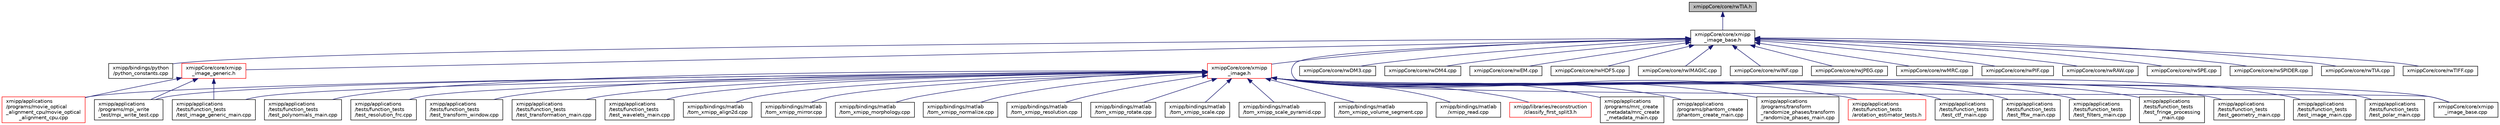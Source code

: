 digraph "xmippCore/core/rwTIA.h"
{
  edge [fontname="Helvetica",fontsize="10",labelfontname="Helvetica",labelfontsize="10"];
  node [fontname="Helvetica",fontsize="10",shape=record];
  Node1 [label="xmippCore/core/rwTIA.h",height=0.2,width=0.4,color="black", fillcolor="grey75", style="filled", fontcolor="black"];
  Node1 -> Node2 [dir="back",color="midnightblue",fontsize="10",style="solid",fontname="Helvetica"];
  Node2 [label="xmippCore/core/xmipp\l_image_base.h",height=0.2,width=0.4,color="black", fillcolor="white", style="filled",URL="$xmipp__image__base_8h.html"];
  Node2 -> Node3 [dir="back",color="midnightblue",fontsize="10",style="solid",fontname="Helvetica"];
  Node3 [label="xmipp/bindings/python\l/python_constants.cpp",height=0.2,width=0.4,color="black", fillcolor="white", style="filled",URL="$python__constants_8cpp.html"];
  Node2 -> Node4 [dir="back",color="midnightblue",fontsize="10",style="solid",fontname="Helvetica"];
  Node4 [label="xmippCore/core/xmipp\l_image.h",height=0.2,width=0.4,color="red", fillcolor="white", style="filled",URL="$xmipp__image_8h.html"];
  Node4 -> Node5 [dir="back",color="midnightblue",fontsize="10",style="solid",fontname="Helvetica"];
  Node5 [label="xmipp/libraries/reconstruction\l/classify_first_split3.h",height=0.2,width=0.4,color="red", fillcolor="white", style="filled",URL="$classify__first__split3_8h.html"];
  Node4 -> Node8 [dir="back",color="midnightblue",fontsize="10",style="solid",fontname="Helvetica"];
  Node8 [label="xmipp/applications\l/programs/movie_optical\l_alignment_cpu/movie_optical\l_alignment_cpu.cpp",height=0.2,width=0.4,color="red", fillcolor="white", style="filled",URL="$movie__optical__alignment__cpu_8cpp.html"];
  Node4 -> Node10 [dir="back",color="midnightblue",fontsize="10",style="solid",fontname="Helvetica"];
  Node10 [label="xmipp/applications\l/programs/mpi_write\l_test/mpi_write_test.cpp",height=0.2,width=0.4,color="black", fillcolor="white", style="filled",URL="$mpi__write__test_8cpp.html"];
  Node4 -> Node11 [dir="back",color="midnightblue",fontsize="10",style="solid",fontname="Helvetica"];
  Node11 [label="xmipp/applications\l/programs/mrc_create\l_metadata/mrc_create\l_metadata_main.cpp",height=0.2,width=0.4,color="black", fillcolor="white", style="filled",URL="$mrc__create__metadata__main_8cpp.html"];
  Node4 -> Node12 [dir="back",color="midnightblue",fontsize="10",style="solid",fontname="Helvetica"];
  Node12 [label="xmipp/applications\l/programs/phantom_create\l/phantom_create_main.cpp",height=0.2,width=0.4,color="black", fillcolor="white", style="filled",URL="$phantom__create__main_8cpp.html"];
  Node4 -> Node13 [dir="back",color="midnightblue",fontsize="10",style="solid",fontname="Helvetica"];
  Node13 [label="xmipp/applications\l/programs/transform\l_randomize_phases/transform\l_randomize_phases_main.cpp",height=0.2,width=0.4,color="black", fillcolor="white", style="filled",URL="$transform__randomize__phases__main_8cpp.html"];
  Node4 -> Node14 [dir="back",color="midnightblue",fontsize="10",style="solid",fontname="Helvetica"];
  Node14 [label="xmipp/applications\l/tests/function_tests\l/arotation_estimator_tests.h",height=0.2,width=0.4,color="red", fillcolor="white", style="filled",URL="$arotation__estimator__tests_8h.html"];
  Node4 -> Node17 [dir="back",color="midnightblue",fontsize="10",style="solid",fontname="Helvetica"];
  Node17 [label="xmipp/applications\l/tests/function_tests\l/test_ctf_main.cpp",height=0.2,width=0.4,color="black", fillcolor="white", style="filled",URL="$test__ctf__main_8cpp.html"];
  Node4 -> Node18 [dir="back",color="midnightblue",fontsize="10",style="solid",fontname="Helvetica"];
  Node18 [label="xmipp/applications\l/tests/function_tests\l/test_fftw_main.cpp",height=0.2,width=0.4,color="black", fillcolor="white", style="filled",URL="$test__fftw__main_8cpp.html"];
  Node4 -> Node19 [dir="back",color="midnightblue",fontsize="10",style="solid",fontname="Helvetica"];
  Node19 [label="xmipp/applications\l/tests/function_tests\l/test_filters_main.cpp",height=0.2,width=0.4,color="black", fillcolor="white", style="filled",URL="$test__filters__main_8cpp.html"];
  Node4 -> Node20 [dir="back",color="midnightblue",fontsize="10",style="solid",fontname="Helvetica"];
  Node20 [label="xmipp/applications\l/tests/function_tests\l/test_fringe_processing\l_main.cpp",height=0.2,width=0.4,color="black", fillcolor="white", style="filled",URL="$test__fringe__processing__main_8cpp.html"];
  Node4 -> Node21 [dir="back",color="midnightblue",fontsize="10",style="solid",fontname="Helvetica"];
  Node21 [label="xmipp/applications\l/tests/function_tests\l/test_geometry_main.cpp",height=0.2,width=0.4,color="black", fillcolor="white", style="filled",URL="$test__geometry__main_8cpp.html"];
  Node4 -> Node22 [dir="back",color="midnightblue",fontsize="10",style="solid",fontname="Helvetica"];
  Node22 [label="xmipp/applications\l/tests/function_tests\l/test_image_generic_main.cpp",height=0.2,width=0.4,color="black", fillcolor="white", style="filled",URL="$test__image__generic__main_8cpp.html"];
  Node4 -> Node23 [dir="back",color="midnightblue",fontsize="10",style="solid",fontname="Helvetica"];
  Node23 [label="xmipp/applications\l/tests/function_tests\l/test_image_main.cpp",height=0.2,width=0.4,color="black", fillcolor="white", style="filled",URL="$test__image__main_8cpp.html"];
  Node4 -> Node24 [dir="back",color="midnightblue",fontsize="10",style="solid",fontname="Helvetica"];
  Node24 [label="xmipp/applications\l/tests/function_tests\l/test_polar_main.cpp",height=0.2,width=0.4,color="black", fillcolor="white", style="filled",URL="$test__polar__main_8cpp.html"];
  Node4 -> Node25 [dir="back",color="midnightblue",fontsize="10",style="solid",fontname="Helvetica"];
  Node25 [label="xmipp/applications\l/tests/function_tests\l/test_polynomials_main.cpp",height=0.2,width=0.4,color="black", fillcolor="white", style="filled",URL="$test__polynomials__main_8cpp.html"];
  Node4 -> Node26 [dir="back",color="midnightblue",fontsize="10",style="solid",fontname="Helvetica"];
  Node26 [label="xmipp/applications\l/tests/function_tests\l/test_resolution_frc.cpp",height=0.2,width=0.4,color="black", fillcolor="white", style="filled",URL="$test__resolution__frc_8cpp.html"];
  Node4 -> Node27 [dir="back",color="midnightblue",fontsize="10",style="solid",fontname="Helvetica"];
  Node27 [label="xmipp/applications\l/tests/function_tests\l/test_transform_window.cpp",height=0.2,width=0.4,color="black", fillcolor="white", style="filled",URL="$test__transform__window_8cpp.html"];
  Node4 -> Node28 [dir="back",color="midnightblue",fontsize="10",style="solid",fontname="Helvetica"];
  Node28 [label="xmipp/applications\l/tests/function_tests\l/test_transformation_main.cpp",height=0.2,width=0.4,color="black", fillcolor="white", style="filled",URL="$test__transformation__main_8cpp.html"];
  Node4 -> Node29 [dir="back",color="midnightblue",fontsize="10",style="solid",fontname="Helvetica"];
  Node29 [label="xmipp/applications\l/tests/function_tests\l/test_wavelets_main.cpp",height=0.2,width=0.4,color="black", fillcolor="white", style="filled",URL="$test__wavelets__main_8cpp.html"];
  Node4 -> Node30 [dir="back",color="midnightblue",fontsize="10",style="solid",fontname="Helvetica"];
  Node30 [label="xmipp/bindings/matlab\l/tom_xmipp_align2d.cpp",height=0.2,width=0.4,color="black", fillcolor="white", style="filled",URL="$tom__xmipp__align2d_8cpp.html"];
  Node4 -> Node31 [dir="back",color="midnightblue",fontsize="10",style="solid",fontname="Helvetica"];
  Node31 [label="xmipp/bindings/matlab\l/tom_xmipp_mirror.cpp",height=0.2,width=0.4,color="black", fillcolor="white", style="filled",URL="$tom__xmipp__mirror_8cpp.html"];
  Node4 -> Node32 [dir="back",color="midnightblue",fontsize="10",style="solid",fontname="Helvetica"];
  Node32 [label="xmipp/bindings/matlab\l/tom_xmipp_morphology.cpp",height=0.2,width=0.4,color="black", fillcolor="white", style="filled",URL="$tom__xmipp__morphology_8cpp.html"];
  Node4 -> Node33 [dir="back",color="midnightblue",fontsize="10",style="solid",fontname="Helvetica"];
  Node33 [label="xmipp/bindings/matlab\l/tom_xmipp_normalize.cpp",height=0.2,width=0.4,color="black", fillcolor="white", style="filled",URL="$tom__xmipp__normalize_8cpp.html"];
  Node4 -> Node34 [dir="back",color="midnightblue",fontsize="10",style="solid",fontname="Helvetica"];
  Node34 [label="xmipp/bindings/matlab\l/tom_xmipp_resolution.cpp",height=0.2,width=0.4,color="black", fillcolor="white", style="filled",URL="$tom__xmipp__resolution_8cpp.html"];
  Node4 -> Node35 [dir="back",color="midnightblue",fontsize="10",style="solid",fontname="Helvetica"];
  Node35 [label="xmipp/bindings/matlab\l/tom_xmipp_rotate.cpp",height=0.2,width=0.4,color="black", fillcolor="white", style="filled",URL="$tom__xmipp__rotate_8cpp.html"];
  Node4 -> Node36 [dir="back",color="midnightblue",fontsize="10",style="solid",fontname="Helvetica"];
  Node36 [label="xmipp/bindings/matlab\l/tom_xmipp_scale.cpp",height=0.2,width=0.4,color="black", fillcolor="white", style="filled",URL="$tom__xmipp__scale_8cpp.html"];
  Node4 -> Node37 [dir="back",color="midnightblue",fontsize="10",style="solid",fontname="Helvetica"];
  Node37 [label="xmipp/bindings/matlab\l/tom_xmipp_scale_pyramid.cpp",height=0.2,width=0.4,color="black", fillcolor="white", style="filled",URL="$tom__xmipp__scale__pyramid_8cpp.html"];
  Node4 -> Node38 [dir="back",color="midnightblue",fontsize="10",style="solid",fontname="Helvetica"];
  Node38 [label="xmipp/bindings/matlab\l/tom_xmipp_volume_segment.cpp",height=0.2,width=0.4,color="black", fillcolor="white", style="filled",URL="$tom__xmipp__volume__segment_8cpp.html"];
  Node4 -> Node39 [dir="back",color="midnightblue",fontsize="10",style="solid",fontname="Helvetica"];
  Node39 [label="xmipp/bindings/matlab\l/xmipp_read.cpp",height=0.2,width=0.4,color="black", fillcolor="white", style="filled",URL="$xmipp__read_8cpp.html"];
  Node4 -> Node577 [dir="back",color="midnightblue",fontsize="10",style="solid",fontname="Helvetica"];
  Node577 [label="xmippCore/core/xmipp\l_image_base.cpp",height=0.2,width=0.4,color="black", fillcolor="white", style="filled",URL="$xmipp__image__base_8cpp.html"];
  Node2 -> Node582 [dir="back",color="midnightblue",fontsize="10",style="solid",fontname="Helvetica"];
  Node582 [label="xmippCore/core/xmipp\l_image_generic.h",height=0.2,width=0.4,color="red", fillcolor="white", style="filled",URL="$xmipp__image__generic_8h.html"];
  Node582 -> Node8 [dir="back",color="midnightblue",fontsize="10",style="solid",fontname="Helvetica"];
  Node582 -> Node10 [dir="back",color="midnightblue",fontsize="10",style="solid",fontname="Helvetica"];
  Node582 -> Node22 [dir="back",color="midnightblue",fontsize="10",style="solid",fontname="Helvetica"];
  Node2 -> Node598 [dir="back",color="midnightblue",fontsize="10",style="solid",fontname="Helvetica"];
  Node598 [label="xmippCore/core/rwDM3.cpp",height=0.2,width=0.4,color="black", fillcolor="white", style="filled",URL="$rwDM3_8cpp.html"];
  Node2 -> Node599 [dir="back",color="midnightblue",fontsize="10",style="solid",fontname="Helvetica"];
  Node599 [label="xmippCore/core/rwDM4.cpp",height=0.2,width=0.4,color="black", fillcolor="white", style="filled",URL="$rwDM4_8cpp.html"];
  Node2 -> Node600 [dir="back",color="midnightblue",fontsize="10",style="solid",fontname="Helvetica"];
  Node600 [label="xmippCore/core/rwEM.cpp",height=0.2,width=0.4,color="black", fillcolor="white", style="filled",URL="$rwEM_8cpp.html"];
  Node2 -> Node601 [dir="back",color="midnightblue",fontsize="10",style="solid",fontname="Helvetica"];
  Node601 [label="xmippCore/core/rwHDF5.cpp",height=0.2,width=0.4,color="black", fillcolor="white", style="filled",URL="$rwHDF5_8cpp.html"];
  Node2 -> Node602 [dir="back",color="midnightblue",fontsize="10",style="solid",fontname="Helvetica"];
  Node602 [label="xmippCore/core/rwIMAGIC.cpp",height=0.2,width=0.4,color="black", fillcolor="white", style="filled",URL="$rwIMAGIC_8cpp.html"];
  Node2 -> Node603 [dir="back",color="midnightblue",fontsize="10",style="solid",fontname="Helvetica"];
  Node603 [label="xmippCore/core/rwINF.cpp",height=0.2,width=0.4,color="black", fillcolor="white", style="filled",URL="$rwINF_8cpp.html"];
  Node2 -> Node604 [dir="back",color="midnightblue",fontsize="10",style="solid",fontname="Helvetica"];
  Node604 [label="xmippCore/core/rwJPEG.cpp",height=0.2,width=0.4,color="black", fillcolor="white", style="filled",URL="$rwJPEG_8cpp.html"];
  Node2 -> Node605 [dir="back",color="midnightblue",fontsize="10",style="solid",fontname="Helvetica"];
  Node605 [label="xmippCore/core/rwMRC.cpp",height=0.2,width=0.4,color="black", fillcolor="white", style="filled",URL="$rwMRC_8cpp.html"];
  Node2 -> Node606 [dir="back",color="midnightblue",fontsize="10",style="solid",fontname="Helvetica"];
  Node606 [label="xmippCore/core/rwPIF.cpp",height=0.2,width=0.4,color="black", fillcolor="white", style="filled",URL="$rwPIF_8cpp.html"];
  Node2 -> Node607 [dir="back",color="midnightblue",fontsize="10",style="solid",fontname="Helvetica"];
  Node607 [label="xmippCore/core/rwRAW.cpp",height=0.2,width=0.4,color="black", fillcolor="white", style="filled",URL="$rwRAW_8cpp.html"];
  Node2 -> Node608 [dir="back",color="midnightblue",fontsize="10",style="solid",fontname="Helvetica"];
  Node608 [label="xmippCore/core/rwSPE.cpp",height=0.2,width=0.4,color="black", fillcolor="white", style="filled",URL="$rwSPE_8cpp.html"];
  Node2 -> Node609 [dir="back",color="midnightblue",fontsize="10",style="solid",fontname="Helvetica"];
  Node609 [label="xmippCore/core/rwSPIDER.cpp",height=0.2,width=0.4,color="black", fillcolor="white", style="filled",URL="$rwSPIDER_8cpp.html"];
  Node2 -> Node610 [dir="back",color="midnightblue",fontsize="10",style="solid",fontname="Helvetica"];
  Node610 [label="xmippCore/core/rwTIA.cpp",height=0.2,width=0.4,color="black", fillcolor="white", style="filled",URL="$rwTIA_8cpp.html"];
  Node2 -> Node611 [dir="back",color="midnightblue",fontsize="10",style="solid",fontname="Helvetica"];
  Node611 [label="xmippCore/core/rwTIFF.cpp",height=0.2,width=0.4,color="black", fillcolor="white", style="filled",URL="$rwTIFF_8cpp.html"];
  Node2 -> Node577 [dir="back",color="midnightblue",fontsize="10",style="solid",fontname="Helvetica"];
}
